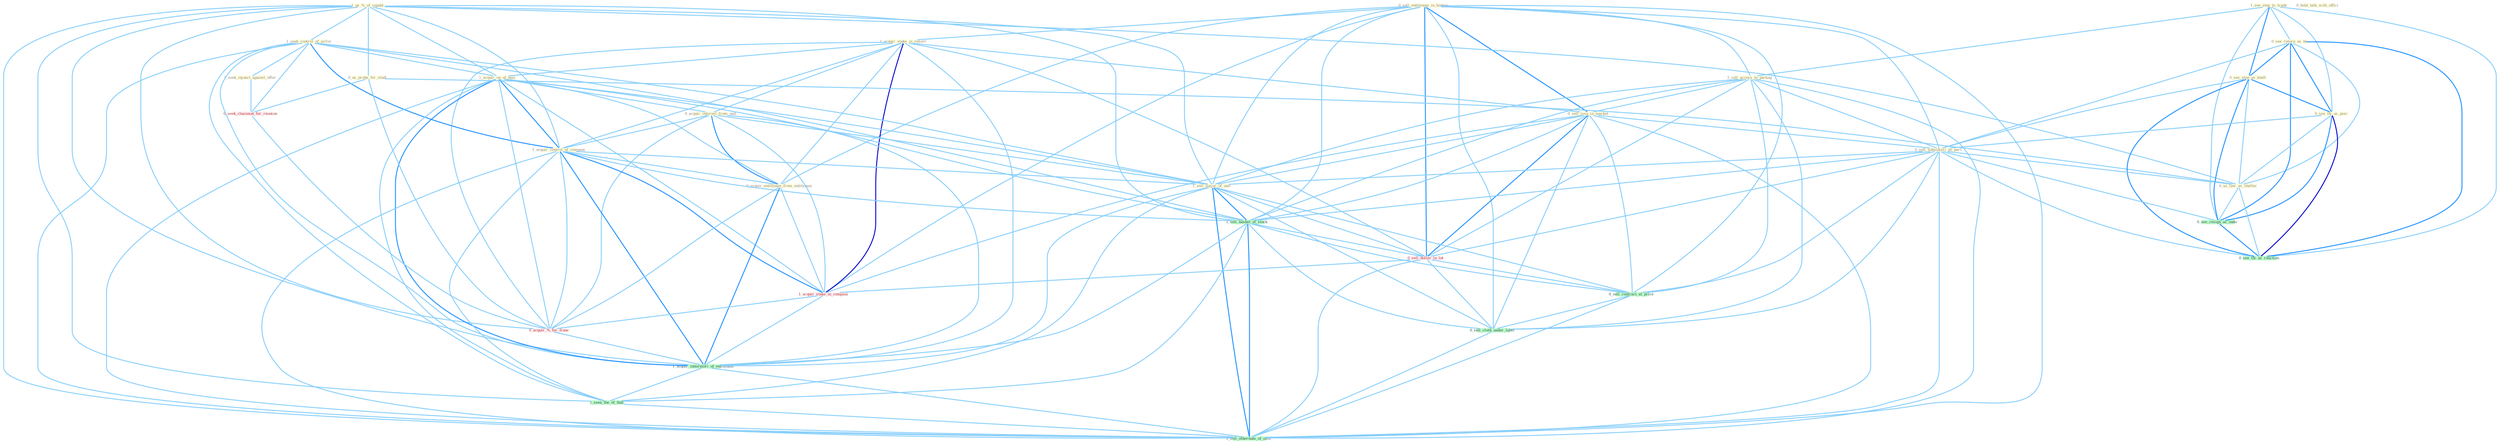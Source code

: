 Graph G{ 
    node
    [shape=polygon,style=filled,width=.5,height=.06,color="#BDFCC9",fixedsize=true,fontsize=4,
    fontcolor="#2f4f4f"];
    {node
    [color="#ffffe0", fontcolor="#8b7d6b"] "0_sell_entitynam_in_bodega " "1_acquir_stake_in_resort " "0_hold_talk_with_offici " "1_us_%_of_capabl " "1_see_step_to_trade " "1_seek_control_of_airlin " "1_acquir_on_of_busi " "0_us_probe_for_studi " "0_acquir_interest_from_unit " "1_seek_injunct_against_offer " "0_see_return_as_be " "1_sell_access_to_packag " "0_sell_issu_in_market " "1_acquir_control_of_compani " "0_acquir_entitynam_from_entitynam " "0_see_step_as_knell " "0_see_thi_as_piec " "0_sell_subsidiari_as_part " "1_sell_major_of_unit " "0_us_law_as_shelter "}
{node [color="#fff0f5", fontcolor="#b22222"] "0_seek_classmat_for_reunion " "0_sell_dollar_in_lot " "1_acquir_stake_in_compani " "0_acquir_%_for_franc "}
edge [color="#B0E2FF"];

	"0_sell_entitynam_in_bodega " -- "1_acquir_stake_in_resort " [w="1", color="#87cefa" ];
	"0_sell_entitynam_in_bodega " -- "1_sell_access_to_packag " [w="1", color="#87cefa" ];
	"0_sell_entitynam_in_bodega " -- "0_sell_issu_in_market " [w="2", color="#1e90ff" , len=0.8];
	"0_sell_entitynam_in_bodega " -- "0_acquir_entitynam_from_entitynam " [w="1", color="#87cefa" ];
	"0_sell_entitynam_in_bodega " -- "0_sell_subsidiari_as_part " [w="1", color="#87cefa" ];
	"0_sell_entitynam_in_bodega " -- "1_sell_major_of_unit " [w="1", color="#87cefa" ];
	"0_sell_entitynam_in_bodega " -- "1_sell_basket_of_stock " [w="1", color="#87cefa" ];
	"0_sell_entitynam_in_bodega " -- "0_sell_dollar_in_lot " [w="2", color="#1e90ff" , len=0.8];
	"0_sell_entitynam_in_bodega " -- "1_acquir_stake_in_compani " [w="1", color="#87cefa" ];
	"0_sell_entitynam_in_bodega " -- "0_sell_contract_at_price " [w="1", color="#87cefa" ];
	"0_sell_entitynam_in_bodega " -- "0_sell_cloth_under_label " [w="1", color="#87cefa" ];
	"0_sell_entitynam_in_bodega " -- "1_sell_othernum_of_offic " [w="1", color="#87cefa" ];
	"1_acquir_stake_in_resort " -- "1_acquir_on_of_busi " [w="1", color="#87cefa" ];
	"1_acquir_stake_in_resort " -- "0_acquir_interest_from_unit " [w="1", color="#87cefa" ];
	"1_acquir_stake_in_resort " -- "0_sell_issu_in_market " [w="1", color="#87cefa" ];
	"1_acquir_stake_in_resort " -- "1_acquir_control_of_compani " [w="1", color="#87cefa" ];
	"1_acquir_stake_in_resort " -- "0_acquir_entitynam_from_entitynam " [w="1", color="#87cefa" ];
	"1_acquir_stake_in_resort " -- "0_sell_dollar_in_lot " [w="1", color="#87cefa" ];
	"1_acquir_stake_in_resort " -- "1_acquir_stake_in_compani " [w="3", color="#0000cd" , len=0.6];
	"1_acquir_stake_in_resort " -- "0_acquir_%_for_franc " [w="1", color="#87cefa" ];
	"1_acquir_stake_in_resort " -- "1_acquir_laboratori_of_entitynam " [w="1", color="#87cefa" ];
	"1_us_%_of_capabl " -- "1_seek_control_of_airlin " [w="1", color="#87cefa" ];
	"1_us_%_of_capabl " -- "1_acquir_on_of_busi " [w="1", color="#87cefa" ];
	"1_us_%_of_capabl " -- "0_us_probe_for_studi " [w="1", color="#87cefa" ];
	"1_us_%_of_capabl " -- "1_acquir_control_of_compani " [w="1", color="#87cefa" ];
	"1_us_%_of_capabl " -- "1_sell_major_of_unit " [w="1", color="#87cefa" ];
	"1_us_%_of_capabl " -- "0_us_law_as_shelter " [w="1", color="#87cefa" ];
	"1_us_%_of_capabl " -- "1_sell_basket_of_stock " [w="1", color="#87cefa" ];
	"1_us_%_of_capabl " -- "0_acquir_%_for_franc " [w="1", color="#87cefa" ];
	"1_us_%_of_capabl " -- "1_acquir_laboratori_of_entitynam " [w="1", color="#87cefa" ];
	"1_us_%_of_capabl " -- "1_seen_the_of_that " [w="1", color="#87cefa" ];
	"1_us_%_of_capabl " -- "1_sell_othernum_of_offic " [w="1", color="#87cefa" ];
	"1_see_step_to_trade " -- "0_see_return_as_be " [w="1", color="#87cefa" ];
	"1_see_step_to_trade " -- "1_sell_access_to_packag " [w="1", color="#87cefa" ];
	"1_see_step_to_trade " -- "0_see_step_as_knell " [w="2", color="#1e90ff" , len=0.8];
	"1_see_step_to_trade " -- "0_see_thi_as_piec " [w="1", color="#87cefa" ];
	"1_see_step_to_trade " -- "0_see_resign_as_indic " [w="1", color="#87cefa" ];
	"1_see_step_to_trade " -- "0_see_thi_as_reaction " [w="1", color="#87cefa" ];
	"1_seek_control_of_airlin " -- "1_acquir_on_of_busi " [w="1", color="#87cefa" ];
	"1_seek_control_of_airlin " -- "1_seek_injunct_against_offer " [w="1", color="#87cefa" ];
	"1_seek_control_of_airlin " -- "1_acquir_control_of_compani " [w="2", color="#1e90ff" , len=0.8];
	"1_seek_control_of_airlin " -- "1_sell_major_of_unit " [w="1", color="#87cefa" ];
	"1_seek_control_of_airlin " -- "0_seek_classmat_for_reunion " [w="1", color="#87cefa" ];
	"1_seek_control_of_airlin " -- "1_sell_basket_of_stock " [w="1", color="#87cefa" ];
	"1_seek_control_of_airlin " -- "1_acquir_laboratori_of_entitynam " [w="1", color="#87cefa" ];
	"1_seek_control_of_airlin " -- "1_seen_the_of_that " [w="1", color="#87cefa" ];
	"1_seek_control_of_airlin " -- "1_sell_othernum_of_offic " [w="1", color="#87cefa" ];
	"1_acquir_on_of_busi " -- "0_acquir_interest_from_unit " [w="1", color="#87cefa" ];
	"1_acquir_on_of_busi " -- "1_acquir_control_of_compani " [w="2", color="#1e90ff" , len=0.8];
	"1_acquir_on_of_busi " -- "0_acquir_entitynam_from_entitynam " [w="1", color="#87cefa" ];
	"1_acquir_on_of_busi " -- "1_sell_major_of_unit " [w="1", color="#87cefa" ];
	"1_acquir_on_of_busi " -- "1_sell_basket_of_stock " [w="1", color="#87cefa" ];
	"1_acquir_on_of_busi " -- "1_acquir_stake_in_compani " [w="1", color="#87cefa" ];
	"1_acquir_on_of_busi " -- "0_acquir_%_for_franc " [w="1", color="#87cefa" ];
	"1_acquir_on_of_busi " -- "1_acquir_laboratori_of_entitynam " [w="2", color="#1e90ff" , len=0.8];
	"1_acquir_on_of_busi " -- "1_seen_the_of_that " [w="1", color="#87cefa" ];
	"1_acquir_on_of_busi " -- "1_sell_othernum_of_offic " [w="1", color="#87cefa" ];
	"0_us_probe_for_studi " -- "0_us_law_as_shelter " [w="1", color="#87cefa" ];
	"0_us_probe_for_studi " -- "0_seek_classmat_for_reunion " [w="1", color="#87cefa" ];
	"0_us_probe_for_studi " -- "0_acquir_%_for_franc " [w="1", color="#87cefa" ];
	"0_acquir_interest_from_unit " -- "1_acquir_control_of_compani " [w="1", color="#87cefa" ];
	"0_acquir_interest_from_unit " -- "0_acquir_entitynam_from_entitynam " [w="2", color="#1e90ff" , len=0.8];
	"0_acquir_interest_from_unit " -- "1_sell_major_of_unit " [w="1", color="#87cefa" ];
	"0_acquir_interest_from_unit " -- "1_acquir_stake_in_compani " [w="1", color="#87cefa" ];
	"0_acquir_interest_from_unit " -- "0_acquir_%_for_franc " [w="1", color="#87cefa" ];
	"0_acquir_interest_from_unit " -- "1_acquir_laboratori_of_entitynam " [w="1", color="#87cefa" ];
	"1_seek_injunct_against_offer " -- "0_seek_classmat_for_reunion " [w="1", color="#87cefa" ];
	"0_see_return_as_be " -- "0_see_step_as_knell " [w="2", color="#1e90ff" , len=0.8];
	"0_see_return_as_be " -- "0_see_thi_as_piec " [w="2", color="#1e90ff" , len=0.8];
	"0_see_return_as_be " -- "0_sell_subsidiari_as_part " [w="1", color="#87cefa" ];
	"0_see_return_as_be " -- "0_us_law_as_shelter " [w="1", color="#87cefa" ];
	"0_see_return_as_be " -- "0_see_resign_as_indic " [w="2", color="#1e90ff" , len=0.8];
	"0_see_return_as_be " -- "0_see_thi_as_reaction " [w="2", color="#1e90ff" , len=0.8];
	"1_sell_access_to_packag " -- "0_sell_issu_in_market " [w="1", color="#87cefa" ];
	"1_sell_access_to_packag " -- "0_sell_subsidiari_as_part " [w="1", color="#87cefa" ];
	"1_sell_access_to_packag " -- "1_sell_major_of_unit " [w="1", color="#87cefa" ];
	"1_sell_access_to_packag " -- "1_sell_basket_of_stock " [w="1", color="#87cefa" ];
	"1_sell_access_to_packag " -- "0_sell_dollar_in_lot " [w="1", color="#87cefa" ];
	"1_sell_access_to_packag " -- "0_sell_contract_at_price " [w="1", color="#87cefa" ];
	"1_sell_access_to_packag " -- "0_sell_cloth_under_label " [w="1", color="#87cefa" ];
	"1_sell_access_to_packag " -- "1_sell_othernum_of_offic " [w="1", color="#87cefa" ];
	"0_sell_issu_in_market " -- "0_sell_subsidiari_as_part " [w="1", color="#87cefa" ];
	"0_sell_issu_in_market " -- "1_sell_major_of_unit " [w="1", color="#87cefa" ];
	"0_sell_issu_in_market " -- "1_sell_basket_of_stock " [w="1", color="#87cefa" ];
	"0_sell_issu_in_market " -- "0_sell_dollar_in_lot " [w="2", color="#1e90ff" , len=0.8];
	"0_sell_issu_in_market " -- "1_acquir_stake_in_compani " [w="1", color="#87cefa" ];
	"0_sell_issu_in_market " -- "0_sell_contract_at_price " [w="1", color="#87cefa" ];
	"0_sell_issu_in_market " -- "0_sell_cloth_under_label " [w="1", color="#87cefa" ];
	"0_sell_issu_in_market " -- "1_sell_othernum_of_offic " [w="1", color="#87cefa" ];
	"1_acquir_control_of_compani " -- "0_acquir_entitynam_from_entitynam " [w="1", color="#87cefa" ];
	"1_acquir_control_of_compani " -- "1_sell_major_of_unit " [w="1", color="#87cefa" ];
	"1_acquir_control_of_compani " -- "1_sell_basket_of_stock " [w="1", color="#87cefa" ];
	"1_acquir_control_of_compani " -- "1_acquir_stake_in_compani " [w="2", color="#1e90ff" , len=0.8];
	"1_acquir_control_of_compani " -- "0_acquir_%_for_franc " [w="1", color="#87cefa" ];
	"1_acquir_control_of_compani " -- "1_acquir_laboratori_of_entitynam " [w="2", color="#1e90ff" , len=0.8];
	"1_acquir_control_of_compani " -- "1_seen_the_of_that " [w="1", color="#87cefa" ];
	"1_acquir_control_of_compani " -- "1_sell_othernum_of_offic " [w="1", color="#87cefa" ];
	"0_acquir_entitynam_from_entitynam " -- "1_acquir_stake_in_compani " [w="1", color="#87cefa" ];
	"0_acquir_entitynam_from_entitynam " -- "0_acquir_%_for_franc " [w="1", color="#87cefa" ];
	"0_acquir_entitynam_from_entitynam " -- "1_acquir_laboratori_of_entitynam " [w="2", color="#1e90ff" , len=0.8];
	"0_see_step_as_knell " -- "0_see_thi_as_piec " [w="2", color="#1e90ff" , len=0.8];
	"0_see_step_as_knell " -- "0_sell_subsidiari_as_part " [w="1", color="#87cefa" ];
	"0_see_step_as_knell " -- "0_us_law_as_shelter " [w="1", color="#87cefa" ];
	"0_see_step_as_knell " -- "0_see_resign_as_indic " [w="2", color="#1e90ff" , len=0.8];
	"0_see_step_as_knell " -- "0_see_thi_as_reaction " [w="2", color="#1e90ff" , len=0.8];
	"0_see_thi_as_piec " -- "0_sell_subsidiari_as_part " [w="1", color="#87cefa" ];
	"0_see_thi_as_piec " -- "0_us_law_as_shelter " [w="1", color="#87cefa" ];
	"0_see_thi_as_piec " -- "0_see_resign_as_indic " [w="2", color="#1e90ff" , len=0.8];
	"0_see_thi_as_piec " -- "0_see_thi_as_reaction " [w="3", color="#0000cd" , len=0.6];
	"0_sell_subsidiari_as_part " -- "1_sell_major_of_unit " [w="1", color="#87cefa" ];
	"0_sell_subsidiari_as_part " -- "0_us_law_as_shelter " [w="1", color="#87cefa" ];
	"0_sell_subsidiari_as_part " -- "1_sell_basket_of_stock " [w="1", color="#87cefa" ];
	"0_sell_subsidiari_as_part " -- "0_sell_dollar_in_lot " [w="1", color="#87cefa" ];
	"0_sell_subsidiari_as_part " -- "0_see_resign_as_indic " [w="1", color="#87cefa" ];
	"0_sell_subsidiari_as_part " -- "0_sell_contract_at_price " [w="1", color="#87cefa" ];
	"0_sell_subsidiari_as_part " -- "0_sell_cloth_under_label " [w="1", color="#87cefa" ];
	"0_sell_subsidiari_as_part " -- "1_sell_othernum_of_offic " [w="1", color="#87cefa" ];
	"0_sell_subsidiari_as_part " -- "0_see_thi_as_reaction " [w="1", color="#87cefa" ];
	"1_sell_major_of_unit " -- "1_sell_basket_of_stock " [w="2", color="#1e90ff" , len=0.8];
	"1_sell_major_of_unit " -- "0_sell_dollar_in_lot " [w="1", color="#87cefa" ];
	"1_sell_major_of_unit " -- "0_sell_contract_at_price " [w="1", color="#87cefa" ];
	"1_sell_major_of_unit " -- "1_acquir_laboratori_of_entitynam " [w="1", color="#87cefa" ];
	"1_sell_major_of_unit " -- "0_sell_cloth_under_label " [w="1", color="#87cefa" ];
	"1_sell_major_of_unit " -- "1_seen_the_of_that " [w="1", color="#87cefa" ];
	"1_sell_major_of_unit " -- "1_sell_othernum_of_offic " [w="2", color="#1e90ff" , len=0.8];
	"0_us_law_as_shelter " -- "0_see_resign_as_indic " [w="1", color="#87cefa" ];
	"0_us_law_as_shelter " -- "0_see_thi_as_reaction " [w="1", color="#87cefa" ];
	"0_seek_classmat_for_reunion " -- "0_acquir_%_for_franc " [w="1", color="#87cefa" ];
	"1_sell_basket_of_stock " -- "0_sell_dollar_in_lot " [w="1", color="#87cefa" ];
	"1_sell_basket_of_stock " -- "0_sell_contract_at_price " [w="1", color="#87cefa" ];
	"1_sell_basket_of_stock " -- "1_acquir_laboratori_of_entitynam " [w="1", color="#87cefa" ];
	"1_sell_basket_of_stock " -- "0_sell_cloth_under_label " [w="1", color="#87cefa" ];
	"1_sell_basket_of_stock " -- "1_seen_the_of_that " [w="1", color="#87cefa" ];
	"1_sell_basket_of_stock " -- "1_sell_othernum_of_offic " [w="2", color="#1e90ff" , len=0.8];
	"0_sell_dollar_in_lot " -- "1_acquir_stake_in_compani " [w="1", color="#87cefa" ];
	"0_sell_dollar_in_lot " -- "0_sell_contract_at_price " [w="1", color="#87cefa" ];
	"0_sell_dollar_in_lot " -- "0_sell_cloth_under_label " [w="1", color="#87cefa" ];
	"0_sell_dollar_in_lot " -- "1_sell_othernum_of_offic " [w="1", color="#87cefa" ];
	"0_see_resign_as_indic " -- "0_see_thi_as_reaction " [w="2", color="#1e90ff" , len=0.8];
	"1_acquir_stake_in_compani " -- "0_acquir_%_for_franc " [w="1", color="#87cefa" ];
	"1_acquir_stake_in_compani " -- "1_acquir_laboratori_of_entitynam " [w="1", color="#87cefa" ];
	"0_acquir_%_for_franc " -- "1_acquir_laboratori_of_entitynam " [w="1", color="#87cefa" ];
	"0_sell_contract_at_price " -- "0_sell_cloth_under_label " [w="1", color="#87cefa" ];
	"0_sell_contract_at_price " -- "1_sell_othernum_of_offic " [w="1", color="#87cefa" ];
	"1_acquir_laboratori_of_entitynam " -- "1_seen_the_of_that " [w="1", color="#87cefa" ];
	"1_acquir_laboratori_of_entitynam " -- "1_sell_othernum_of_offic " [w="1", color="#87cefa" ];
	"0_sell_cloth_under_label " -- "1_sell_othernum_of_offic " [w="1", color="#87cefa" ];
	"1_seen_the_of_that " -- "1_sell_othernum_of_offic " [w="1", color="#87cefa" ];
}